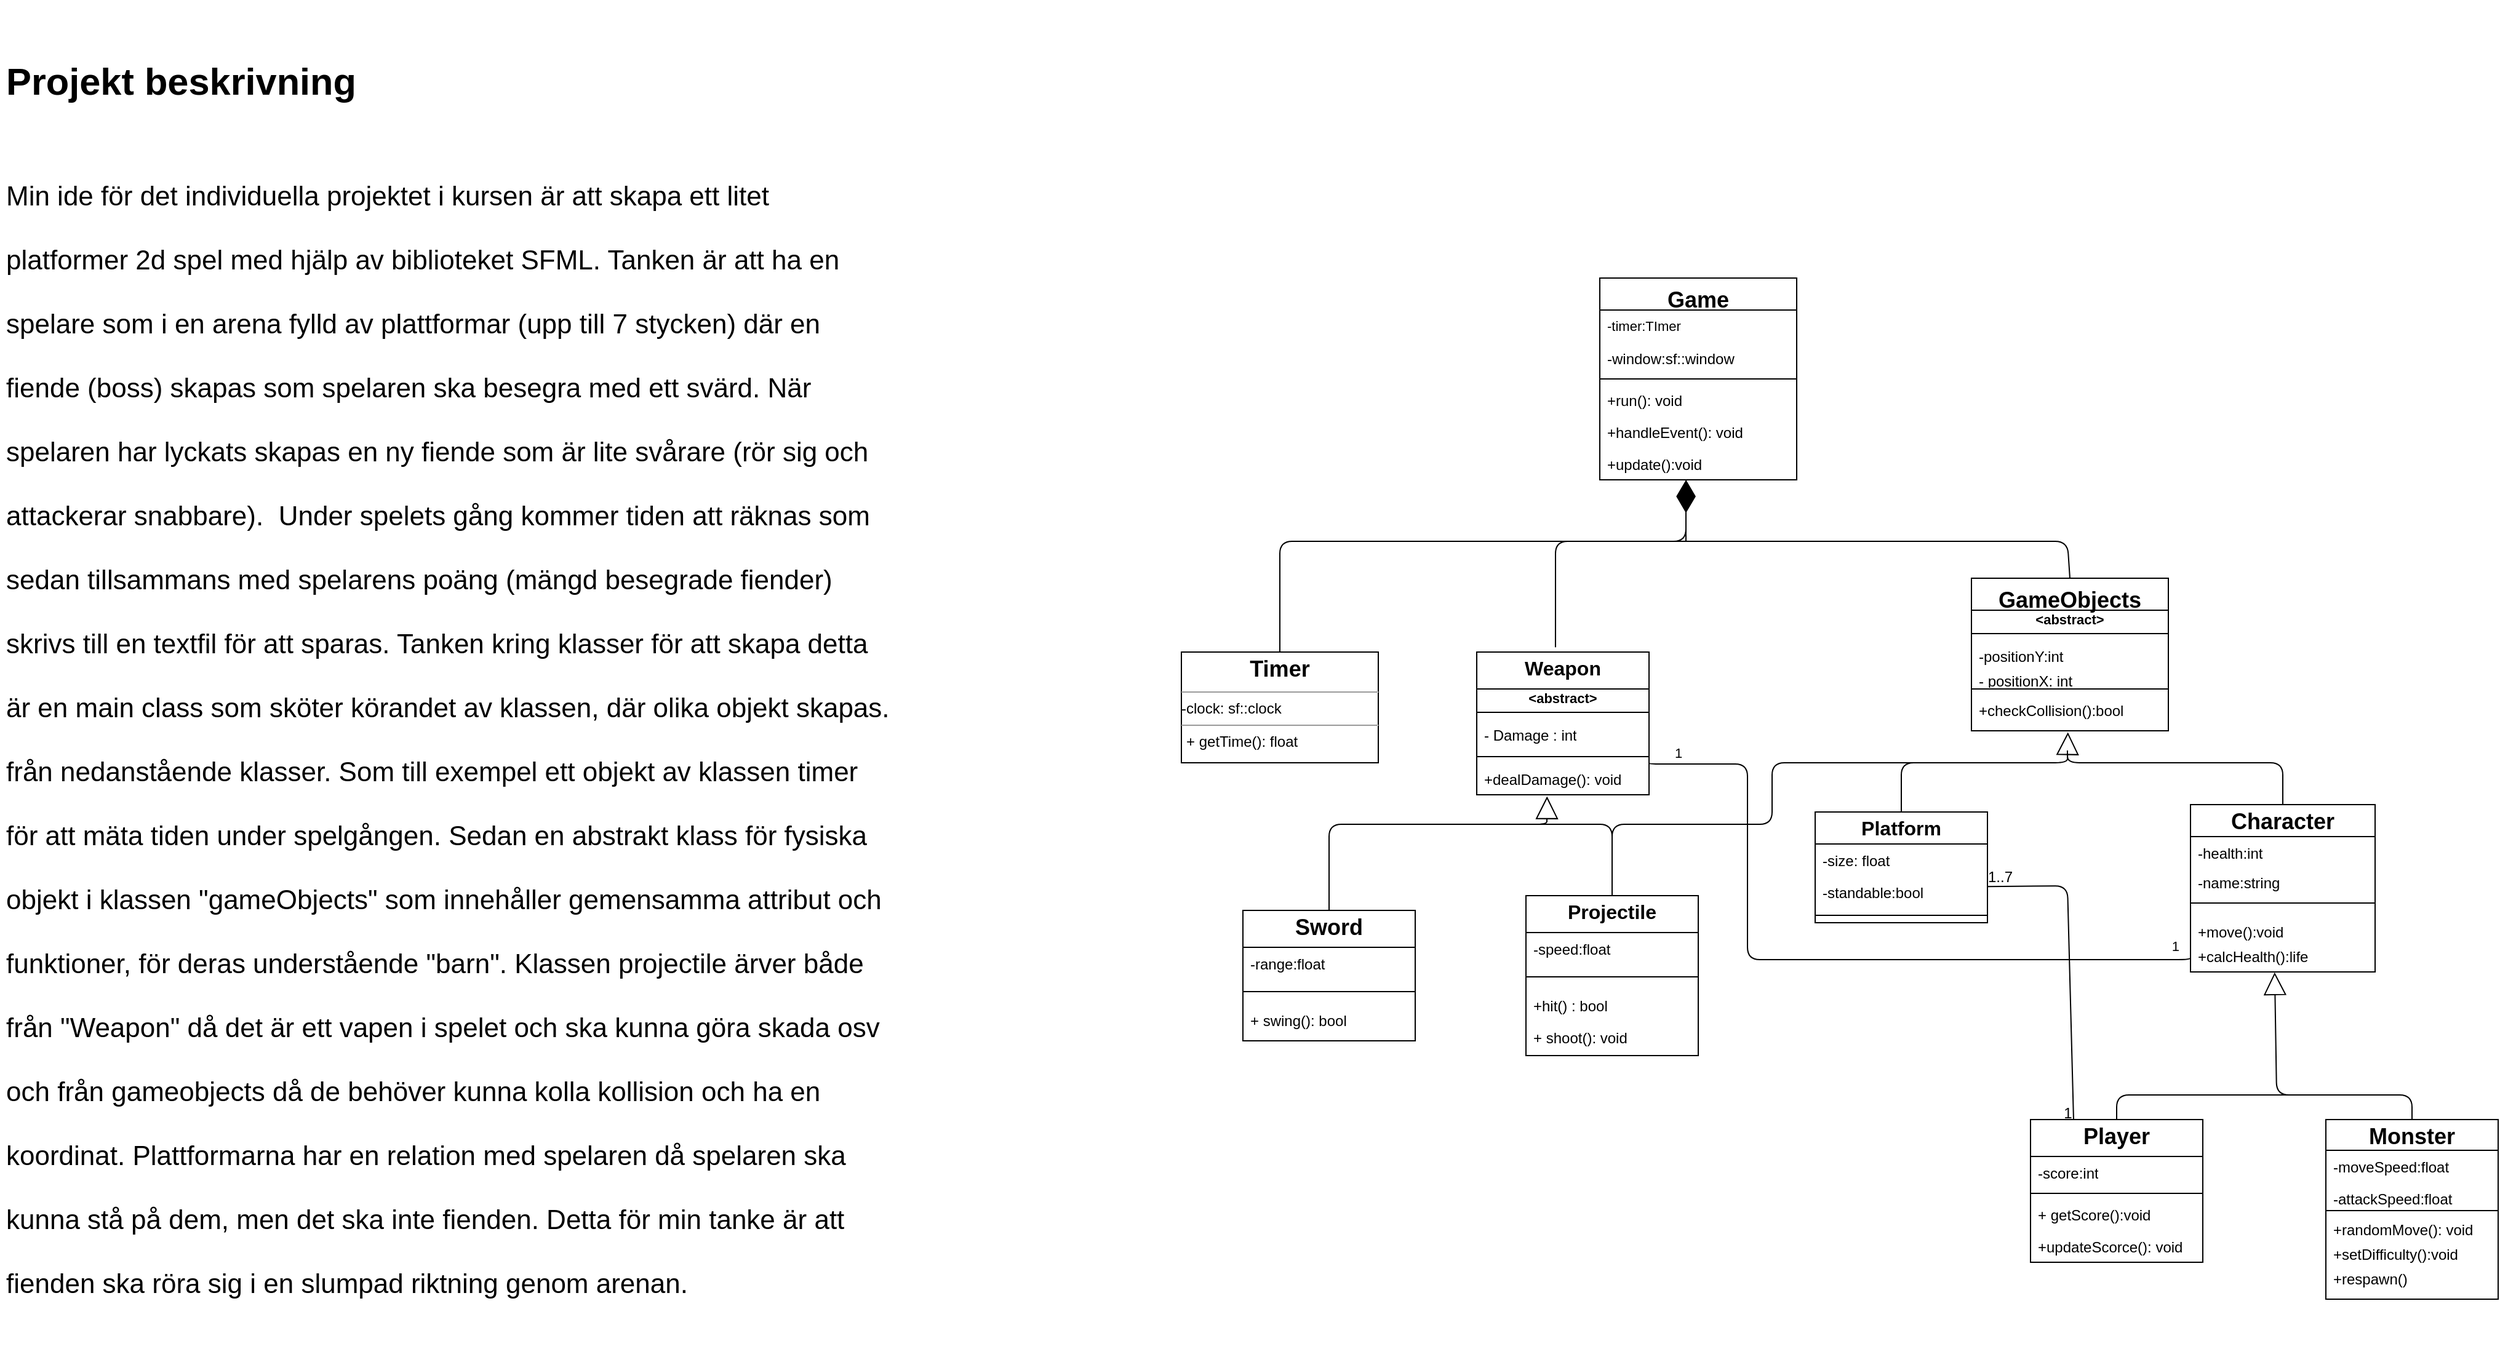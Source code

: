 <mxfile>
    <diagram name="Page-1" id="4QrLjX-ADRz8MVE26Euo">
        <mxGraphModel dx="4679" dy="4519" grid="1" gridSize="10" guides="1" tooltips="1" connect="1" arrows="1" fold="1" page="1" pageScale="1" pageWidth="1169" pageHeight="1654" math="0" shadow="0">
            <root>
                <mxCell id="0"/>
                <mxCell id="1" parent="0"/>
                <mxCell id="S4nnt21ixPrk0VT9_j-a-2" value="&lt;p style=&quot;margin:0px;margin-top:4px;text-align:center;&quot;&gt;&lt;b style=&quot;background-color: initial;&quot;&gt;&lt;font size=&quot;3&quot;&gt;Platform&lt;/font&gt;&lt;/b&gt;&lt;/p&gt;" style="verticalAlign=top;align=center;overflow=fill;html=1;whiteSpace=wrap;shape=swimlane;fontStyle=1;startSize=26;childLayout=stackLayout;horizontal=1;horizontalStack=0;resizeParent=1;resizeParentMax=0;resizeLast=0;collapsible=1;marginBottom=0;" parent="1" vertex="1">
                    <mxGeometry x="585" y="500" width="140" height="90" as="geometry"/>
                </mxCell>
                <mxCell id="S4nnt21ixPrk0VT9_j-a-5" value="-size: float" style="text;strokeColor=none;fillColor=none;align=left;verticalAlign=top;spacingLeft=4;spacingRight=4;overflow=hidden;rotatable=0;points=[[0,0.5],[1,0.5]];portConstraint=eastwest;whiteSpace=wrap;html=1;" parent="S4nnt21ixPrk0VT9_j-a-2" vertex="1">
                    <mxGeometry y="26" width="140" height="26" as="geometry"/>
                </mxCell>
                <mxCell id="S4nnt21ixPrk0VT9_j-a-6" value="-standable:bool" style="text;strokeColor=none;fillColor=none;align=left;verticalAlign=top;spacingLeft=4;spacingRight=4;overflow=hidden;rotatable=0;points=[[0,0.5],[1,0.5]];portConstraint=eastwest;whiteSpace=wrap;html=1;" parent="S4nnt21ixPrk0VT9_j-a-2" vertex="1">
                    <mxGeometry y="52" width="140" height="26" as="geometry"/>
                </mxCell>
                <mxCell id="S4nnt21ixPrk0VT9_j-a-7" value="" style="line;strokeWidth=1;fillColor=none;align=left;verticalAlign=middle;spacingTop=-1;spacingLeft=3;spacingRight=3;rotatable=0;labelPosition=right;points=[];portConstraint=eastwest;strokeColor=inherit;" parent="S4nnt21ixPrk0VT9_j-a-2" vertex="1">
                    <mxGeometry y="78" width="140" height="12" as="geometry"/>
                </mxCell>
                <mxCell id="S4nnt21ixPrk0VT9_j-a-9" value="&lt;p style=&quot;margin:0px;margin-top:4px;text-align:center;&quot;&gt;&lt;b style=&quot;background-color: initial;&quot;&gt;&lt;font style=&quot;font-size: 18px;&quot;&gt;Character&lt;/font&gt;&lt;/b&gt;&lt;/p&gt;" style="verticalAlign=top;align=center;overflow=fill;html=1;whiteSpace=wrap;shape=swimlane;fontStyle=1;startSize=26;childLayout=stackLayout;horizontal=1;horizontalStack=0;resizeParent=1;resizeParentMax=0;resizeLast=0;collapsible=1;marginBottom=0;" parent="1" vertex="1">
                    <mxGeometry x="890" y="494" width="150" height="136" as="geometry"/>
                </mxCell>
                <mxCell id="S4nnt21ixPrk0VT9_j-a-10" value="-health:int" style="text;strokeColor=none;fillColor=none;align=left;verticalAlign=top;spacingLeft=4;spacingRight=4;overflow=hidden;rotatable=0;points=[[0,0.5],[1,0.5]];portConstraint=eastwest;whiteSpace=wrap;html=1;" parent="S4nnt21ixPrk0VT9_j-a-9" vertex="1">
                    <mxGeometry y="26" width="150" height="24" as="geometry"/>
                </mxCell>
                <mxCell id="S4nnt21ixPrk0VT9_j-a-11" value="-name:string" style="text;strokeColor=none;fillColor=none;align=left;verticalAlign=top;spacingLeft=4;spacingRight=4;overflow=hidden;rotatable=0;points=[[0,0.5],[1,0.5]];portConstraint=eastwest;whiteSpace=wrap;html=1;" parent="S4nnt21ixPrk0VT9_j-a-9" vertex="1">
                    <mxGeometry y="50" width="150" height="20" as="geometry"/>
                </mxCell>
                <mxCell id="S4nnt21ixPrk0VT9_j-a-14" value="" style="line;strokeWidth=1;fillColor=none;align=left;verticalAlign=middle;spacingTop=-1;spacingLeft=3;spacingRight=3;rotatable=0;labelPosition=right;points=[];portConstraint=eastwest;strokeColor=inherit;" parent="S4nnt21ixPrk0VT9_j-a-9" vertex="1">
                    <mxGeometry y="70" width="150" height="20" as="geometry"/>
                </mxCell>
                <mxCell id="S4nnt21ixPrk0VT9_j-a-15" value="+move():void" style="text;strokeColor=none;fillColor=none;align=left;verticalAlign=top;spacingLeft=4;spacingRight=4;overflow=hidden;rotatable=0;points=[[0,0.5],[1,0.5]];portConstraint=eastwest;whiteSpace=wrap;html=1;" parent="S4nnt21ixPrk0VT9_j-a-9" vertex="1">
                    <mxGeometry y="90" width="150" height="20" as="geometry"/>
                </mxCell>
                <mxCell id="S4nnt21ixPrk0VT9_j-a-19" value="+calcHealth():life" style="text;strokeColor=none;fillColor=none;align=left;verticalAlign=top;spacingLeft=4;spacingRight=4;overflow=hidden;rotatable=0;points=[[0,0.5],[1,0.5]];portConstraint=eastwest;whiteSpace=wrap;html=1;" parent="S4nnt21ixPrk0VT9_j-a-9" vertex="1">
                    <mxGeometry y="110" width="150" height="26" as="geometry"/>
                </mxCell>
                <mxCell id="S4nnt21ixPrk0VT9_j-a-20" value="&lt;p style=&quot;margin:0px;margin-top:4px;text-align:center;&quot;&gt;&lt;b style=&quot;background-color: initial;&quot;&gt;&lt;font style=&quot;font-size: 18px;&quot;&gt;Player&lt;/font&gt;&lt;/b&gt;&lt;/p&gt;" style="verticalAlign=top;align=center;overflow=fill;html=1;whiteSpace=wrap;shape=swimlane;fontStyle=1;startSize=30;childLayout=stackLayout;horizontal=1;horizontalStack=0;resizeParent=1;resizeParentMax=0;resizeLast=0;collapsible=1;marginBottom=0;" parent="1" vertex="1">
                    <mxGeometry x="760" y="750" width="140" height="116" as="geometry">
                        <mxRectangle x="570" y="490" width="90" height="40" as="alternateBounds"/>
                    </mxGeometry>
                </mxCell>
                <mxCell id="S4nnt21ixPrk0VT9_j-a-21" value="-score:int" style="text;strokeColor=none;fillColor=none;align=left;verticalAlign=top;spacingLeft=4;spacingRight=4;overflow=hidden;rotatable=0;points=[[0,0.5],[1,0.5]];portConstraint=eastwest;whiteSpace=wrap;html=1;" parent="S4nnt21ixPrk0VT9_j-a-20" vertex="1">
                    <mxGeometry y="30" width="140" height="26" as="geometry"/>
                </mxCell>
                <mxCell id="S4nnt21ixPrk0VT9_j-a-22" value="" style="line;strokeWidth=1;fillColor=none;align=left;verticalAlign=middle;spacingTop=-1;spacingLeft=3;spacingRight=3;rotatable=0;labelPosition=right;points=[];portConstraint=eastwest;strokeColor=inherit;" parent="S4nnt21ixPrk0VT9_j-a-20" vertex="1">
                    <mxGeometry y="56" width="140" height="8" as="geometry"/>
                </mxCell>
                <mxCell id="46" value="+ getScore():void" style="text;strokeColor=none;fillColor=none;align=left;verticalAlign=top;spacingLeft=4;spacingRight=4;overflow=hidden;rotatable=0;points=[[0,0.5],[1,0.5]];portConstraint=eastwest;" parent="S4nnt21ixPrk0VT9_j-a-20" vertex="1">
                    <mxGeometry y="64" width="140" height="26" as="geometry"/>
                </mxCell>
                <mxCell id="S4nnt21ixPrk0VT9_j-a-23" value="" style="line;strokeWidth=1;fillColor=none;align=left;verticalAlign=middle;spacingTop=-1;spacingLeft=3;spacingRight=3;rotatable=0;labelPosition=right;points=[];portConstraint=eastwest;strokeColor=inherit;" parent="S4nnt21ixPrk0VT9_j-a-20" vertex="1">
                    <mxGeometry y="90" width="140" as="geometry"/>
                </mxCell>
                <mxCell id="44" value="+updateScorce(): void" style="text;strokeColor=none;fillColor=none;align=left;verticalAlign=top;spacingLeft=4;spacingRight=4;overflow=hidden;rotatable=0;points=[[0,0.5],[1,0.5]];portConstraint=eastwest;" parent="S4nnt21ixPrk0VT9_j-a-20" vertex="1">
                    <mxGeometry y="90" width="140" height="26" as="geometry"/>
                </mxCell>
                <mxCell id="S4nnt21ixPrk0VT9_j-a-25" value="&lt;p style=&quot;margin:0px;margin-top:4px;text-align:center;&quot;&gt;&lt;b style=&quot;background-color: initial;&quot;&gt;&lt;font style=&quot;font-size: 18px;&quot;&gt;Monster&lt;/font&gt;&lt;/b&gt;&lt;/p&gt;" style="verticalAlign=top;align=center;overflow=fill;html=1;whiteSpace=wrap;shape=swimlane;fontStyle=1;startSize=25;childLayout=stackLayout;horizontal=1;horizontalStack=0;resizeParent=1;resizeParentMax=0;resizeLast=0;collapsible=1;marginBottom=0;" parent="1" vertex="1">
                    <mxGeometry x="1000" y="750" width="140" height="146" as="geometry"/>
                </mxCell>
                <mxCell id="6" value="-moveSpeed:float" style="text;strokeColor=none;fillColor=none;align=left;verticalAlign=top;spacingLeft=4;spacingRight=4;overflow=hidden;rotatable=0;points=[[0,0.5],[1,0.5]];portConstraint=eastwest;fontSize=12;" parent="S4nnt21ixPrk0VT9_j-a-25" vertex="1">
                    <mxGeometry y="25" width="140" height="26" as="geometry"/>
                </mxCell>
                <mxCell id="S4nnt21ixPrk0VT9_j-a-26" value="-attackSpeed:float" style="text;strokeColor=none;fillColor=none;align=left;verticalAlign=top;spacingLeft=4;spacingRight=4;overflow=hidden;rotatable=0;points=[[0,0.5],[1,0.5]];portConstraint=eastwest;whiteSpace=wrap;html=1;" parent="S4nnt21ixPrk0VT9_j-a-25" vertex="1">
                    <mxGeometry y="51" width="140" height="21" as="geometry"/>
                </mxCell>
                <mxCell id="S4nnt21ixPrk0VT9_j-a-27" value="" style="line;strokeWidth=1;fillColor=none;align=left;verticalAlign=middle;spacingTop=-1;spacingLeft=3;spacingRight=3;rotatable=0;labelPosition=right;points=[];portConstraint=eastwest;strokeColor=inherit;" parent="S4nnt21ixPrk0VT9_j-a-25" vertex="1">
                    <mxGeometry y="72" width="140" height="4" as="geometry"/>
                </mxCell>
                <mxCell id="S4nnt21ixPrk0VT9_j-a-28" value="+randomMove(): void" style="text;strokeColor=none;fillColor=none;align=left;verticalAlign=top;spacingLeft=4;spacingRight=4;overflow=hidden;rotatable=0;points=[[0,0.5],[1,0.5]];portConstraint=eastwest;whiteSpace=wrap;html=1;" parent="S4nnt21ixPrk0VT9_j-a-25" vertex="1">
                    <mxGeometry y="76" width="140" height="20" as="geometry"/>
                </mxCell>
                <mxCell id="4" value="+setDifficulty():void" style="text;strokeColor=none;fillColor=none;align=left;verticalAlign=top;spacingLeft=4;spacingRight=4;overflow=hidden;rotatable=0;points=[[0,0.5],[1,0.5]];portConstraint=eastwest;fontSize=12;" parent="S4nnt21ixPrk0VT9_j-a-25" vertex="1">
                    <mxGeometry y="96" width="140" height="20" as="geometry"/>
                </mxCell>
                <mxCell id="5" value="+respawn()" style="text;strokeColor=none;fillColor=none;align=left;verticalAlign=top;spacingLeft=4;spacingRight=4;overflow=hidden;rotatable=0;points=[[0,0.5],[1,0.5]];portConstraint=eastwest;fontSize=12;" parent="S4nnt21ixPrk0VT9_j-a-25" vertex="1">
                    <mxGeometry y="116" width="140" height="30" as="geometry"/>
                </mxCell>
                <mxCell id="S4nnt21ixPrk0VT9_j-a-31" value="&lt;p style=&quot;margin:0px;margin-top:4px;text-align:center;&quot;&gt;&lt;b style=&quot;background-color: initial;&quot;&gt;&lt;font size=&quot;3&quot;&gt;Weapon&lt;/font&gt;&lt;/b&gt;&lt;/p&gt;" style="verticalAlign=top;align=center;overflow=fill;html=1;whiteSpace=wrap;shape=swimlane;fontStyle=1;startSize=30;childLayout=stackLayout;horizontal=1;horizontalStack=0;resizeParent=1;resizeParentMax=0;resizeLast=0;collapsible=1;marginBottom=0;" parent="1" vertex="1">
                    <mxGeometry x="310" y="370" width="140" height="116" as="geometry"/>
                </mxCell>
                <mxCell id="66" value="&lt;abstract&gt;" style="text;align=center;fontStyle=1;verticalAlign=middle;spacingLeft=3;spacingRight=3;strokeColor=none;rotatable=0;points=[[0,0.5],[1,0.5]];portConstraint=eastwest;fontSize=11;" parent="S4nnt21ixPrk0VT9_j-a-31" vertex="1">
                    <mxGeometry y="30" width="140" height="14" as="geometry"/>
                </mxCell>
                <mxCell id="67" value="" style="line;strokeWidth=1;fillColor=none;align=left;verticalAlign=middle;spacingTop=-1;spacingLeft=3;spacingRight=3;rotatable=0;labelPosition=right;points=[];portConstraint=eastwest;strokeColor=inherit;fontSize=22;" parent="S4nnt21ixPrk0VT9_j-a-31" vertex="1">
                    <mxGeometry y="44" width="140" height="10" as="geometry"/>
                </mxCell>
                <mxCell id="S4nnt21ixPrk0VT9_j-a-32" value="- Damage : int" style="text;strokeColor=none;fillColor=none;align=left;verticalAlign=top;spacingLeft=4;spacingRight=4;overflow=hidden;rotatable=0;points=[[0,0.5],[1,0.5]];portConstraint=eastwest;whiteSpace=wrap;html=1;" parent="S4nnt21ixPrk0VT9_j-a-31" vertex="1">
                    <mxGeometry y="54" width="140" height="26" as="geometry"/>
                </mxCell>
                <mxCell id="S4nnt21ixPrk0VT9_j-a-33" value="" style="line;strokeWidth=1;fillColor=none;align=left;verticalAlign=middle;spacingTop=-1;spacingLeft=3;spacingRight=3;rotatable=0;labelPosition=right;points=[];portConstraint=eastwest;strokeColor=inherit;" parent="S4nnt21ixPrk0VT9_j-a-31" vertex="1">
                    <mxGeometry y="80" width="140" height="10" as="geometry"/>
                </mxCell>
                <mxCell id="S4nnt21ixPrk0VT9_j-a-34" value="+dealDamage(): void" style="text;strokeColor=none;fillColor=none;align=left;verticalAlign=top;spacingLeft=4;spacingRight=4;overflow=hidden;rotatable=0;points=[[0,0.5],[1,0.5]];portConstraint=eastwest;whiteSpace=wrap;html=1;" parent="S4nnt21ixPrk0VT9_j-a-31" vertex="1">
                    <mxGeometry y="90" width="140" height="26" as="geometry"/>
                </mxCell>
                <mxCell id="S4nnt21ixPrk0VT9_j-a-35" value="&lt;p style=&quot;margin:0px;margin-top:4px;text-align:center;&quot;&gt;&lt;span style=&quot;font-size: 18px;&quot;&gt;Sword&lt;/span&gt;&lt;/p&gt;&lt;p style=&quot;margin:0px;margin-top:4px;text-align:center;&quot;&gt;&lt;b&gt;&lt;font size=&quot;3&quot;&gt;Sword&lt;/font&gt;&lt;/b&gt;&lt;/p&gt;&lt;p style=&quot;margin:0px;margin-top:4px;text-align:center;&quot;&gt;&lt;b&gt;&lt;br&gt;&lt;/b&gt;&lt;/p&gt;" style="verticalAlign=top;align=center;overflow=fill;html=1;whiteSpace=wrap;shape=swimlane;fontStyle=1;startSize=30;childLayout=stackLayout;horizontal=1;horizontalStack=0;resizeParent=1;resizeParentMax=0;resizeLast=0;collapsible=1;marginBottom=0;" parent="1" vertex="1">
                    <mxGeometry x="120" y="580" width="140" height="106" as="geometry"/>
                </mxCell>
                <mxCell id="S4nnt21ixPrk0VT9_j-a-36" value="-range:float" style="text;strokeColor=none;fillColor=none;align=left;verticalAlign=top;spacingLeft=4;spacingRight=4;overflow=hidden;rotatable=0;points=[[0,0.5],[1,0.5]];portConstraint=eastwest;whiteSpace=wrap;html=1;" parent="S4nnt21ixPrk0VT9_j-a-35" vertex="1">
                    <mxGeometry y="30" width="140" height="26" as="geometry"/>
                </mxCell>
                <mxCell id="S4nnt21ixPrk0VT9_j-a-37" value="" style="line;strokeWidth=1;fillColor=none;align=left;verticalAlign=middle;spacingTop=-1;spacingLeft=3;spacingRight=3;rotatable=0;labelPosition=right;points=[];portConstraint=eastwest;strokeColor=inherit;" parent="S4nnt21ixPrk0VT9_j-a-35" vertex="1">
                    <mxGeometry y="56" width="140" height="20" as="geometry"/>
                </mxCell>
                <mxCell id="S4nnt21ixPrk0VT9_j-a-38" value="+ swing(): bool&lt;div&gt;&lt;br&gt;&lt;/div&gt;" style="text;strokeColor=none;fillColor=none;align=left;verticalAlign=top;spacingLeft=4;spacingRight=4;overflow=hidden;rotatable=0;points=[[0,0.5],[1,0.5]];portConstraint=eastwest;whiteSpace=wrap;html=1;" parent="S4nnt21ixPrk0VT9_j-a-35" vertex="1">
                    <mxGeometry y="76" width="140" height="30" as="geometry"/>
                </mxCell>
                <mxCell id="S4nnt21ixPrk0VT9_j-a-39" value="&lt;p style=&quot;margin:0px;margin-top:4px;text-align:center;&quot;&gt;&lt;span style=&quot;background-color: initial; font-size: medium;&quot;&gt;Projectile&lt;/span&gt;&lt;/p&gt;" style="verticalAlign=top;align=center;overflow=fill;html=1;whiteSpace=wrap;shape=swimlane;fontStyle=1;startSize=30;childLayout=stackLayout;horizontal=1;horizontalStack=0;resizeParent=1;resizeParentMax=0;resizeLast=0;collapsible=1;marginBottom=0;" parent="1" vertex="1">
                    <mxGeometry x="350" y="568" width="140" height="130" as="geometry"/>
                </mxCell>
                <mxCell id="S4nnt21ixPrk0VT9_j-a-40" value="-spe&lt;span style=&quot;background-color: initial;&quot;&gt;ed:float&lt;/span&gt;" style="text;strokeColor=none;fillColor=none;align=left;verticalAlign=top;spacingLeft=4;spacingRight=4;overflow=hidden;rotatable=0;points=[[0,0.5],[1,0.5]];portConstraint=eastwest;whiteSpace=wrap;html=1;" parent="S4nnt21ixPrk0VT9_j-a-39" vertex="1">
                    <mxGeometry y="30" width="140" height="26" as="geometry"/>
                </mxCell>
                <mxCell id="S4nnt21ixPrk0VT9_j-a-41" value="" style="line;strokeWidth=1;fillColor=none;align=left;verticalAlign=middle;spacingTop=-1;spacingLeft=3;spacingRight=3;rotatable=0;labelPosition=right;points=[];portConstraint=eastwest;strokeColor=inherit;" parent="S4nnt21ixPrk0VT9_j-a-39" vertex="1">
                    <mxGeometry y="56" width="140" height="20" as="geometry"/>
                </mxCell>
                <mxCell id="S4nnt21ixPrk0VT9_j-a-42" value="+hit() : bool" style="text;strokeColor=none;fillColor=none;align=left;verticalAlign=top;spacingLeft=4;spacingRight=4;overflow=hidden;rotatable=0;points=[[0,0.5],[1,0.5]];portConstraint=eastwest;whiteSpace=wrap;html=1;" parent="S4nnt21ixPrk0VT9_j-a-39" vertex="1">
                    <mxGeometry y="76" width="140" height="26" as="geometry"/>
                </mxCell>
                <mxCell id="S4nnt21ixPrk0VT9_j-a-43" value="+ shoot(): void" style="text;strokeColor=none;fillColor=none;align=left;verticalAlign=top;spacingLeft=4;spacingRight=4;overflow=hidden;rotatable=0;points=[[0,0.5],[1,0.5]];portConstraint=eastwest;whiteSpace=wrap;html=1;" parent="S4nnt21ixPrk0VT9_j-a-39" vertex="1">
                    <mxGeometry y="102" width="140" height="28" as="geometry"/>
                </mxCell>
                <mxCell id="7" value="&lt;p style=&quot;margin:0px;margin-top:4px;text-align:center;&quot;&gt;&lt;b&gt;&lt;font style=&quot;font-size: 18px;&quot;&gt;Timer&lt;/font&gt;&lt;/b&gt;&lt;/p&gt;&lt;hr size=&quot;1&quot;&gt;&lt;p style=&quot;margin:0px;margin-left:4px;&quot;&gt;&lt;/p&gt;-clock: sf::clock&lt;hr size=&quot;1&quot;&gt;&lt;p style=&quot;margin:0px;margin-left:4px;&quot;&gt;+ getTime(): float&lt;/p&gt;" style="verticalAlign=top;align=left;overflow=fill;fontSize=12;fontFamily=Helvetica;html=1;" parent="1" vertex="1">
                    <mxGeometry x="70" y="370" width="160" height="90" as="geometry"/>
                </mxCell>
                <mxCell id="8" value="GameObjects&#10;&#10;" style="swimlane;fontStyle=1;align=center;verticalAlign=top;childLayout=stackLayout;horizontal=1;startSize=26;horizontalStack=0;resizeParent=1;resizeParentMax=0;resizeLast=0;collapsible=1;marginBottom=0;fontSize=18;" parent="1" vertex="1">
                    <mxGeometry x="712" y="310" width="160" height="124" as="geometry">
                        <mxRectangle x="712" y="310" width="160" height="60" as="alternateBounds"/>
                    </mxGeometry>
                </mxCell>
                <mxCell id="64" value="&lt;abstract&gt;" style="text;align=center;fontStyle=1;verticalAlign=middle;spacingLeft=3;spacingRight=3;strokeColor=none;rotatable=0;points=[[0,0.5],[1,0.5]];portConstraint=eastwest;fontSize=11;" parent="8" vertex="1">
                    <mxGeometry y="26" width="160" height="14" as="geometry"/>
                </mxCell>
                <mxCell id="63" value="" style="line;strokeWidth=1;fillColor=none;align=left;verticalAlign=middle;spacingTop=-1;spacingLeft=3;spacingRight=3;rotatable=0;labelPosition=right;points=[];portConstraint=eastwest;strokeColor=inherit;fontSize=22;" parent="8" vertex="1">
                    <mxGeometry y="40" width="160" height="10" as="geometry"/>
                </mxCell>
                <mxCell id="14" value="-positionY:int" style="text;strokeColor=none;fillColor=none;align=left;verticalAlign=top;spacingLeft=4;spacingRight=4;overflow=hidden;rotatable=0;points=[[0,0.5],[1,0.5]];portConstraint=eastwest;whiteSpace=wrap;html=1;" parent="8" vertex="1">
                    <mxGeometry y="50" width="160" height="20" as="geometry"/>
                </mxCell>
                <mxCell id="13" value="- positionX: int" style="text;strokeColor=none;fillColor=none;align=left;verticalAlign=top;spacingLeft=4;spacingRight=4;overflow=hidden;rotatable=0;points=[[0,0.5],[1,0.5]];portConstraint=eastwest;whiteSpace=wrap;html=1;" parent="8" vertex="1">
                    <mxGeometry y="70" width="160" height="16" as="geometry"/>
                </mxCell>
                <mxCell id="10" value="" style="line;strokeWidth=1;fillColor=none;align=left;verticalAlign=middle;spacingTop=-1;spacingLeft=3;spacingRight=3;rotatable=0;labelPosition=right;points=[];portConstraint=eastwest;strokeColor=inherit;fontSize=18;" parent="8" vertex="1">
                    <mxGeometry y="86" width="160" height="8" as="geometry"/>
                </mxCell>
                <mxCell id="S4nnt21ixPrk0VT9_j-a-8" value="+checkCollision():bool" style="text;strokeColor=none;fillColor=none;align=left;verticalAlign=top;spacingLeft=4;spacingRight=4;overflow=hidden;rotatable=0;points=[[0,0.5],[1,0.5]];portConstraint=eastwest;whiteSpace=wrap;html=1;" parent="8" vertex="1">
                    <mxGeometry y="94" width="160" height="30" as="geometry"/>
                </mxCell>
                <mxCell id="12" value="" style="endArrow=diamondThin;endFill=1;endSize=24;html=1;fontSize=12;entryX=0.438;entryY=1;entryDx=0;entryDy=0;entryPerimeter=0;fontColor=#000000;" parent="1" target="56" edge="1">
                    <mxGeometry width="160" relative="1" as="geometry">
                        <mxPoint x="480" y="280" as="sourcePoint"/>
                        <mxPoint x="490" y="250" as="targetPoint"/>
                        <Array as="points">
                            <mxPoint x="480" y="260"/>
                        </Array>
                    </mxGeometry>
                </mxCell>
                <mxCell id="16" value="" style="endArrow=none;html=1;fontSize=12;exitX=0.457;exitY=-0.033;exitDx=0;exitDy=0;exitPerimeter=0;" parent="1" source="S4nnt21ixPrk0VT9_j-a-31" edge="1">
                    <mxGeometry width="50" height="50" relative="1" as="geometry">
                        <mxPoint x="360" y="350" as="sourcePoint"/>
                        <mxPoint x="480" y="260" as="targetPoint"/>
                        <Array as="points">
                            <mxPoint x="374" y="280"/>
                            <mxPoint x="480" y="280"/>
                        </Array>
                    </mxGeometry>
                </mxCell>
                <mxCell id="17" value="" style="endArrow=none;html=1;fontSize=12;exitX=0.5;exitY=0;exitDx=0;exitDy=0;" parent="1" source="8" edge="1">
                    <mxGeometry width="50" height="50" relative="1" as="geometry">
                        <mxPoint x="700" y="250" as="sourcePoint"/>
                        <mxPoint x="480" y="280" as="targetPoint"/>
                        <Array as="points">
                            <mxPoint x="790" y="280"/>
                        </Array>
                    </mxGeometry>
                </mxCell>
                <mxCell id="18" value="" style="endArrow=none;html=1;fontSize=12;exitX=0.5;exitY=0;exitDx=0;exitDy=0;" parent="1" source="7" edge="1">
                    <mxGeometry width="50" height="50" relative="1" as="geometry">
                        <mxPoint x="150" y="270" as="sourcePoint"/>
                        <mxPoint x="480" y="280" as="targetPoint"/>
                        <Array as="points">
                            <mxPoint x="150" y="280"/>
                        </Array>
                    </mxGeometry>
                </mxCell>
                <mxCell id="22" value="" style="endArrow=none;html=1;fontSize=12;exitX=0.5;exitY=0;exitDx=0;exitDy=0;" parent="1" source="S4nnt21ixPrk0VT9_j-a-39" edge="1">
                    <mxGeometry width="50" height="50" relative="1" as="geometry">
                        <mxPoint x="420" y="510" as="sourcePoint"/>
                        <mxPoint x="670" y="460" as="targetPoint"/>
                        <Array as="points">
                            <mxPoint x="420" y="510"/>
                            <mxPoint x="550" y="510"/>
                            <mxPoint x="550" y="460"/>
                        </Array>
                    </mxGeometry>
                </mxCell>
                <mxCell id="23" value="" style="endArrow=none;html=1;fontSize=12;exitX=0.5;exitY=0;exitDx=0;exitDy=0;" parent="1" source="S4nnt21ixPrk0VT9_j-a-9" edge="1">
                    <mxGeometry width="50" height="50" relative="1" as="geometry">
                        <mxPoint x="383.98" y="376.964" as="sourcePoint"/>
                        <mxPoint x="790" y="450" as="targetPoint"/>
                        <Array as="points">
                            <mxPoint x="965" y="460"/>
                            <mxPoint x="790" y="460"/>
                        </Array>
                    </mxGeometry>
                </mxCell>
                <mxCell id="24" value="" style="endArrow=none;html=1;fontSize=12;entryX=0.5;entryY=0;entryDx=0;entryDy=0;" parent="1" target="S4nnt21ixPrk0VT9_j-a-20" edge="1">
                    <mxGeometry width="50" height="50" relative="1" as="geometry">
                        <mxPoint x="970" y="730" as="sourcePoint"/>
                        <mxPoint x="380" y="290" as="targetPoint"/>
                        <Array as="points">
                            <mxPoint x="830" y="730"/>
                        </Array>
                    </mxGeometry>
                </mxCell>
                <mxCell id="26" value="" style="endArrow=block;endSize=16;endFill=0;html=1;entryX=0.456;entryY=1.013;entryDx=0;entryDy=0;entryPerimeter=0;exitX=0.5;exitY=0;exitDx=0;exitDy=0;" parent="1" source="S4nnt21ixPrk0VT9_j-a-25" target="S4nnt21ixPrk0VT9_j-a-19" edge="1">
                    <mxGeometry x="-0.123" width="160" relative="1" as="geometry">
                        <mxPoint x="610" y="990" as="sourcePoint"/>
                        <mxPoint x="770" y="990" as="targetPoint"/>
                        <Array as="points">
                            <mxPoint x="1070" y="730"/>
                            <mxPoint x="960" y="730"/>
                        </Array>
                        <mxPoint as="offset"/>
                    </mxGeometry>
                </mxCell>
                <mxCell id="27" value="" style="endArrow=block;endSize=16;endFill=0;html=1;entryX=0.49;entryY=1.039;entryDx=0;entryDy=0;entryPerimeter=0;exitX=0.5;exitY=0;exitDx=0;exitDy=0;" parent="1" source="S4nnt21ixPrk0VT9_j-a-2" target="S4nnt21ixPrk0VT9_j-a-8" edge="1">
                    <mxGeometry width="160" relative="1" as="geometry">
                        <mxPoint x="290" y="900" as="sourcePoint"/>
                        <mxPoint x="790.32" y="436.988" as="targetPoint"/>
                        <Array as="points">
                            <mxPoint x="655" y="460"/>
                            <mxPoint x="790" y="460"/>
                        </Array>
                    </mxGeometry>
                </mxCell>
                <mxCell id="28" value="" style="endArrow=block;endSize=16;endFill=0;html=1;entryX=0.408;entryY=1.049;entryDx=0;entryDy=0;entryPerimeter=0;exitX=0.5;exitY=0;exitDx=0;exitDy=0;" parent="1" source="S4nnt21ixPrk0VT9_j-a-35" target="S4nnt21ixPrk0VT9_j-a-34" edge="1">
                    <mxGeometry width="160" relative="1" as="geometry">
                        <mxPoint x="280" y="910" as="sourcePoint"/>
                        <mxPoint x="440" y="910" as="targetPoint"/>
                        <Array as="points">
                            <mxPoint x="190" y="510"/>
                            <mxPoint x="367" y="510"/>
                        </Array>
                    </mxGeometry>
                </mxCell>
                <mxCell id="29" value="" style="endArrow=none;html=1;edgeStyle=orthogonalEdgeStyle;entryX=0;entryY=0.5;entryDx=0;entryDy=0;" parent="1" target="S4nnt21ixPrk0VT9_j-a-19" edge="1">
                    <mxGeometry relative="1" as="geometry">
                        <mxPoint x="450" y="460" as="sourcePoint"/>
                        <mxPoint x="890" y="659.0" as="targetPoint"/>
                        <Array as="points">
                            <mxPoint x="450" y="461"/>
                            <mxPoint x="530" y="461"/>
                            <mxPoint x="530" y="620"/>
                            <mxPoint x="890" y="620"/>
                        </Array>
                    </mxGeometry>
                </mxCell>
                <mxCell id="30" value="1" style="edgeLabel;resizable=0;html=1;align=left;verticalAlign=bottom;" parent="29" connectable="0" vertex="1">
                    <mxGeometry x="-1" relative="1" as="geometry">
                        <mxPoint x="19" as="offset"/>
                    </mxGeometry>
                </mxCell>
                <mxCell id="31" value="1" style="edgeLabel;resizable=0;html=1;align=right;verticalAlign=bottom;" parent="29" connectable="0" vertex="1">
                    <mxGeometry x="1" relative="1" as="geometry">
                        <mxPoint x="-9" as="offset"/>
                    </mxGeometry>
                </mxCell>
                <mxCell id="36" value="" style="endArrow=none;html=1;entryX=0.25;entryY=0;entryDx=0;entryDy=0;exitX=0.998;exitY=0.333;exitDx=0;exitDy=0;exitPerimeter=0;" parent="1" source="S4nnt21ixPrk0VT9_j-a-6" target="S4nnt21ixPrk0VT9_j-a-20" edge="1">
                    <mxGeometry width="50" height="50" relative="1" as="geometry">
                        <mxPoint x="730" y="560" as="sourcePoint"/>
                        <mxPoint x="890" y="560" as="targetPoint"/>
                        <Array as="points">
                            <mxPoint x="790" y="560"/>
                        </Array>
                    </mxGeometry>
                </mxCell>
                <mxCell id="37" value="1..7" style="text;html=1;align=center;verticalAlign=middle;resizable=0;points=[];autosize=1;strokeColor=none;fillColor=none;" parent="1" vertex="1">
                    <mxGeometry x="715" y="538" width="40" height="30" as="geometry"/>
                </mxCell>
                <mxCell id="39" value="1" style="text;html=1;align=center;verticalAlign=middle;resizable=0;points=[];autosize=1;strokeColor=none;fillColor=none;" parent="1" vertex="1">
                    <mxGeometry x="775" y="730" width="30" height="30" as="geometry"/>
                </mxCell>
                <mxCell id="47" value="" style="endArrow=none;html=1;entryX=0.5;entryY=0;entryDx=0;entryDy=0;" parent="1" target="S4nnt21ixPrk0VT9_j-a-39" edge="1">
                    <mxGeometry width="50" height="50" relative="1" as="geometry">
                        <mxPoint x="360" y="510" as="sourcePoint"/>
                        <mxPoint x="350" y="530" as="targetPoint"/>
                        <Array as="points">
                            <mxPoint x="420" y="510"/>
                        </Array>
                    </mxGeometry>
                </mxCell>
                <mxCell id="51" value="Game" style="swimlane;fontStyle=1;align=center;verticalAlign=top;childLayout=stackLayout;horizontal=1;startSize=26;horizontalStack=0;resizeParent=1;resizeParentMax=0;resizeLast=0;collapsible=1;marginBottom=0;fontSize=18;" parent="1" vertex="1">
                    <mxGeometry x="410" y="66" width="160" height="164" as="geometry"/>
                </mxCell>
                <mxCell id="68" value="-timer:TImer" style="text;strokeColor=none;fillColor=none;align=left;verticalAlign=top;spacingLeft=4;spacingRight=4;overflow=hidden;rotatable=0;points=[[0,0.5],[1,0.5]];portConstraint=eastwest;fontSize=11;" parent="51" vertex="1">
                    <mxGeometry y="26" width="160" height="26" as="geometry"/>
                </mxCell>
                <mxCell id="52" value="-window:sf::window" style="text;strokeColor=none;fillColor=none;align=left;verticalAlign=top;spacingLeft=4;spacingRight=4;overflow=hidden;rotatable=0;points=[[0,0.5],[1,0.5]];portConstraint=eastwest;" parent="51" vertex="1">
                    <mxGeometry y="52" width="160" height="26" as="geometry"/>
                </mxCell>
                <mxCell id="53" value="" style="line;strokeWidth=1;fillColor=none;align=left;verticalAlign=middle;spacingTop=-1;spacingLeft=3;spacingRight=3;rotatable=0;labelPosition=right;points=[];portConstraint=eastwest;strokeColor=inherit;" parent="51" vertex="1">
                    <mxGeometry y="78" width="160" height="8" as="geometry"/>
                </mxCell>
                <mxCell id="55" value="+run(): void" style="text;strokeColor=none;fillColor=none;align=left;verticalAlign=top;spacingLeft=4;spacingRight=4;overflow=hidden;rotatable=0;points=[[0,0.5],[1,0.5]];portConstraint=eastwest;" parent="51" vertex="1">
                    <mxGeometry y="86" width="160" height="26" as="geometry"/>
                </mxCell>
                <mxCell id="54" value="+handleEvent(): void" style="text;strokeColor=none;fillColor=none;align=left;verticalAlign=top;spacingLeft=4;spacingRight=4;overflow=hidden;rotatable=0;points=[[0,0.5],[1,0.5]];portConstraint=eastwest;" parent="51" vertex="1">
                    <mxGeometry y="112" width="160" height="26" as="geometry"/>
                </mxCell>
                <mxCell id="56" value="+update():void" style="text;strokeColor=none;fillColor=none;align=left;verticalAlign=top;spacingLeft=4;spacingRight=4;overflow=hidden;rotatable=0;points=[[0,0.5],[1,0.5]];portConstraint=eastwest;" parent="51" vertex="1">
                    <mxGeometry y="138" width="160" height="26" as="geometry"/>
                </mxCell>
                <mxCell id="61" value="&lt;span id=&quot;docs-internal-guid-a214cb24-7fff-58ae-1cf6-b593a2d4fcf7&quot;&gt;&lt;h1 style=&quot;line-height: 1.38; margin-top: 24pt; margin-bottom: 0pt; padding: 0pt 0pt 6pt;&quot; dir=&quot;ltr&quot;&gt;&lt;span style=&quot;font-size: 23pt; font-family: Arial, sans-serif; background-color: transparent; font-variant-numeric: normal; font-variant-east-asian: normal; font-variant-alternates: normal; font-variant-position: normal; font-variant-emoji: normal; vertical-align: baseline;&quot;&gt;Projekt beskrivning&lt;/span&gt;&lt;/h1&gt;&lt;/span&gt;&lt;h1 style=&quot;line-height: 100%;&quot;&gt;&lt;span style=&quot;background-color: transparent; font-family: Arial, sans-serif; font-size: 16.5pt; font-weight: 400;&quot;&gt;Min ide för det individuella projektet i kursen är att skapa ett litet platformer 2d spel med hjälp av biblioteket SFML. Tanken är att ha en spelare som i en arena fylld av plattformar (upp till 7 stycken) där en fiende (boss) skapas som spelaren ska besegra med ett svärd. När spelaren har lyckats skapas en ny fiende som är lite svårare (rör sig och attackerar snabbare).&amp;nbsp; Under spelets gång kommer tiden att räknas som sedan tillsammans med spelarens poäng (mängd besegrade fiender) skrivs till en textfil för att sparas. Tanken kring klasser för att skapa detta är en main class som sköter körandet av klassen, där olika objekt skapas. från nedanstående klasser. Som till exempel ett objekt av klassen timer för att mäta tiden under spelgången. Sedan en abstrakt klass för fysiska objekt i klassen &quot;gameObjects&quot; som innehåller gemensamma attribut och funktioner, för deras understående &quot;barn&quot;. Klassen projectile ärver både från &quot;Weapon&quot; då det är ett vapen i spelet och ska kunna göra skada osv och från gameobjects då de behöver kunna kolla kollision och ha en koordinat. Plattformarna har en relation med spelaren då spelaren ska kunna stå på dem, men det ska inte fienden. Detta för min tanke är att fienden ska röra sig i en slumpad riktning genom arenan.&lt;/span&gt;&lt;span style=&quot;background-color: initial; font-size: 22px; font-weight: normal;&quot;&gt;&amp;nbsp; &amp;nbsp;&lt;/span&gt;&lt;/h1&gt;&lt;h1&gt;&lt;/h1&gt;&lt;p&gt;&lt;/p&gt;" style="text;html=1;strokeColor=none;fillColor=none;spacing=5;spacingTop=-20;whiteSpace=wrap;overflow=hidden;rounded=0;fontSize=22;" parent="1" vertex="1">
                    <mxGeometry x="-890" y="-150" width="730" height="1092" as="geometry"/>
                </mxCell>
            </root>
        </mxGraphModel>
    </diagram>
</mxfile>